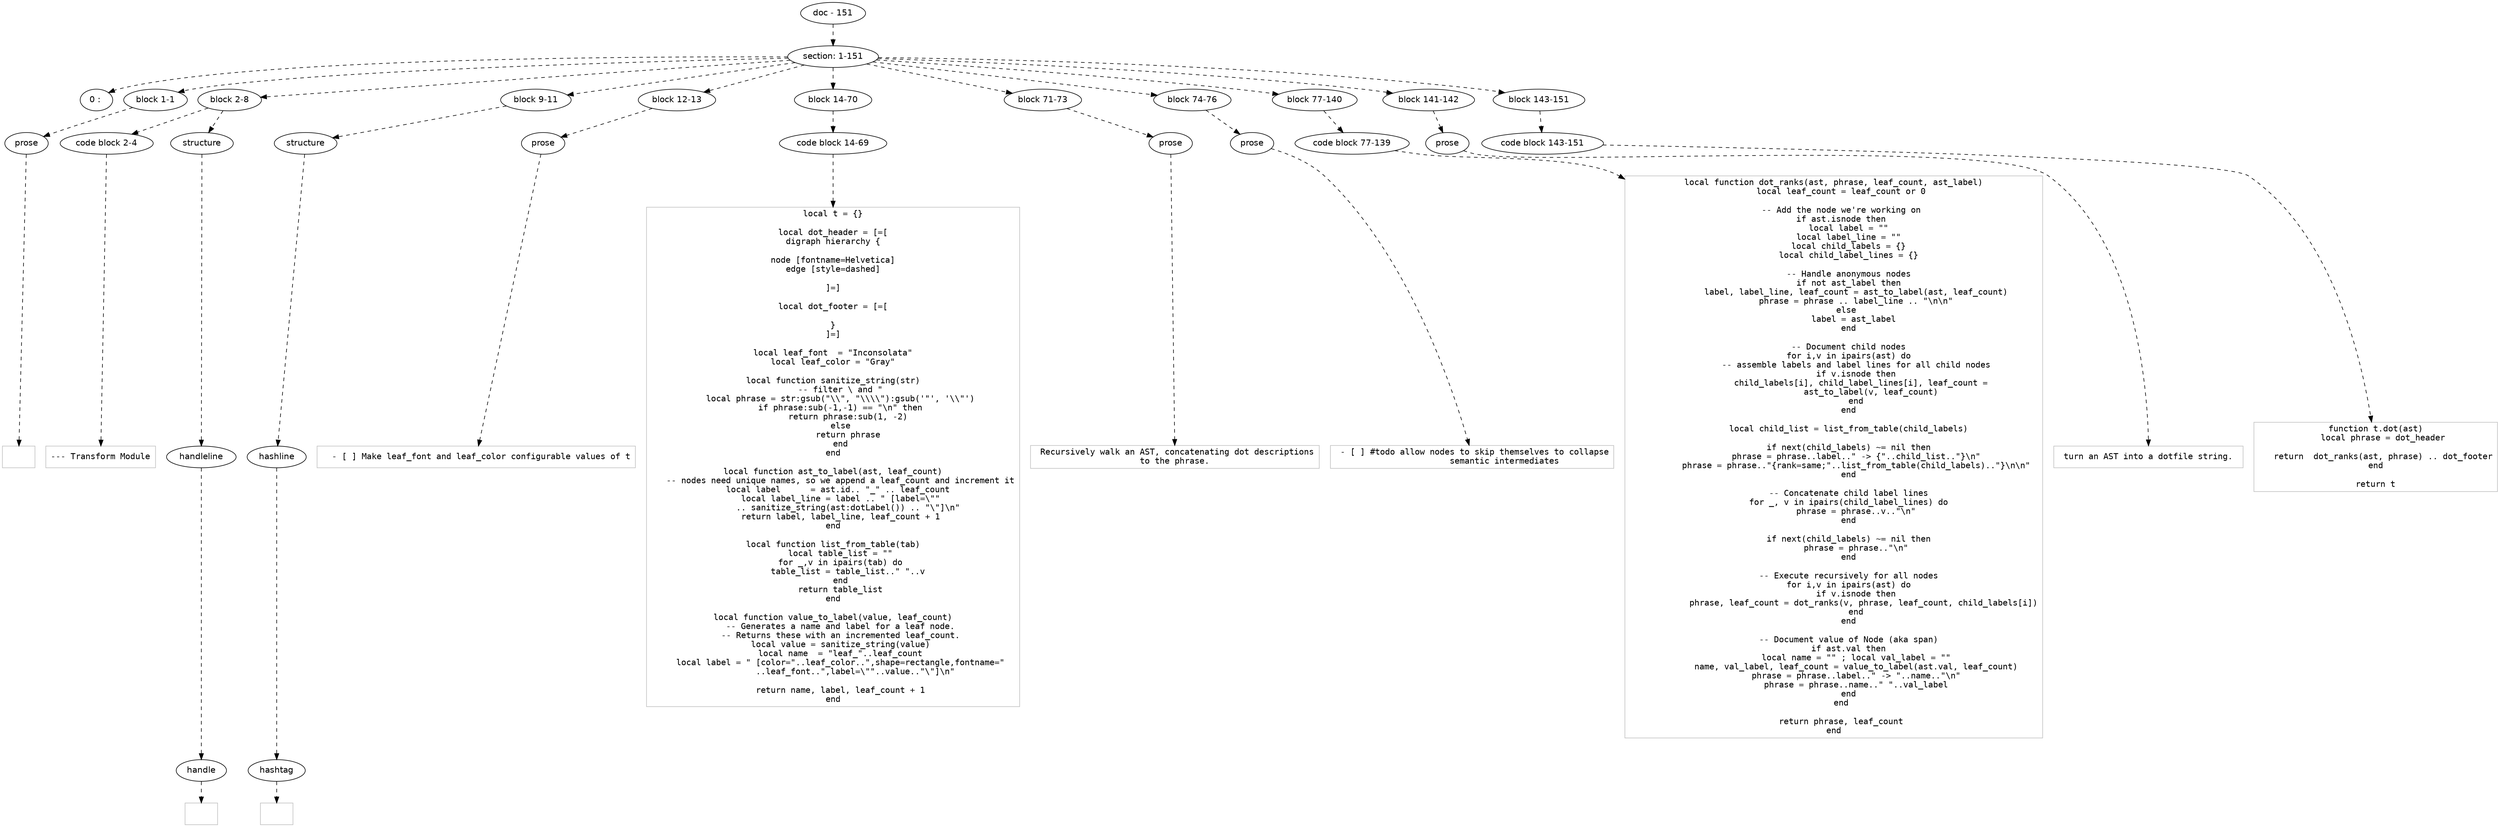 digraph hierarchy {

node [fontname=Helvetica]
edge [style=dashed]

doc_0 [label="doc - 151"]


doc_0 -> { section_1}
{rank=same; section_1}

section_1 [label="section: 1-151"]


section_1 -> { header_2 block_3 block_4 block_5 block_6 block_7 block_8 block_9 block_10 block_11 block_12}
{rank=same; header_2 block_3 block_4 block_5 block_6 block_7 block_8 block_9 block_10 block_11 block_12}

header_2 [label="0 : "]

block_3 [label="block 1-1"]

block_4 [label="block 2-8"]

block_5 [label="block 9-11"]

block_6 [label="block 12-13"]

block_7 [label="block 14-70"]

block_8 [label="block 71-73"]

block_9 [label="block 74-76"]

block_10 [label="block 77-140"]

block_11 [label="block 141-142"]

block_12 [label="block 143-151"]


block_3 -> { prose_13}
{rank=same; prose_13}

prose_13 [label="prose"]


prose_13 -> leaf_14
leaf_14  [color=Gray,shape=rectangle,fontname=Inconsolata,label=""]
block_4 -> { codeblock_15 structure_16}
{rank=same; codeblock_15 structure_16}

codeblock_15 [label="code block 2-4"]

structure_16 [label="structure"]


codeblock_15 -> leaf_17
leaf_17  [color=Gray,shape=rectangle,fontname=Inconsolata,label="--- Transform Module"]
structure_16 -> { handleline_18}
{rank=same; handleline_18}

handleline_18 [label="handleline"]


handleline_18 -> { handle_19}
{rank=same; handle_19}

handle_19 [label="handle"]


handle_19 -> leaf_20
leaf_20  [color=Gray,shape=rectangle,fontname=Inconsolata,label=""]
block_5 -> { structure_21}
{rank=same; structure_21}

structure_21 [label="structure"]


structure_21 -> { hashline_22}
{rank=same; hashline_22}

hashline_22 [label="hashline"]


hashline_22 -> { hashtag_23}
{rank=same; hashtag_23}

hashtag_23 [label="hashtag"]


hashtag_23 -> leaf_24
leaf_24  [color=Gray,shape=rectangle,fontname=Inconsolata,label=""]
block_6 -> { prose_25}
{rank=same; prose_25}

prose_25 [label="prose"]


prose_25 -> leaf_26
leaf_26  [color=Gray,shape=rectangle,fontname=Inconsolata,label="  - [ ] Make leaf_font and leaf_color configurable values of t
"]
block_7 -> { codeblock_27}
{rank=same; codeblock_27}

codeblock_27 [label="code block 14-69"]


codeblock_27 -> leaf_28
leaf_28  [color=Gray,shape=rectangle,fontname=Inconsolata,label="local t = {}

local dot_header = [=[
digraph hierarchy {

node [fontname=Helvetica]
edge [style=dashed]

]=]

local dot_footer = [=[

}
]=]

local leaf_font  = \"Inconsolata\"
local leaf_color = \"Gray\"

local function sanitize_string(str)
   -- filter \\ and \"
   local phrase = str:gsub(\"\\\\\", \"\\\\\\\\\"):gsub('\"', '\\\\\"')
   if phrase:sub(-1,-1) == \"\\n\" then
      return phrase:sub(1, -2)
   else
      return phrase
   end
end

local function ast_to_label(ast, leaf_count)
   -- nodes need unique names, so we append a leaf_count and increment it
   local label      = ast.id.. \"_\" .. leaf_count 
   local label_line = label .. \" [label=\\\"\"
      .. sanitize_string(ast:dotLabel()) .. \"\\\"]\\n\"
   return label, label_line, leaf_count + 1
end

local function list_from_table(tab)
   local table_list = \"\"
   for _,v in ipairs(tab) do
      table_list = table_list..\" \"..v
   end
   return table_list
end

local function value_to_label(value, leaf_count)
   -- Generates a name and label for a leaf node.
   -- Returns these with an incremented leaf_count.
   local value = sanitize_string(value)
   local name  = \"leaf_\"..leaf_count
   local label = \" [color=\"..leaf_color..\",shape=rectangle,fontname=\"
         ..leaf_font..\",label=\\\"\"..value..\"\\\"]\\n\"

   return name, label, leaf_count + 1
end"]
block_8 -> { prose_29}
{rank=same; prose_29}

prose_29 [label="prose"]


prose_29 -> leaf_30
leaf_30  [color=Gray,shape=rectangle,fontname=Inconsolata,label=" Recursively walk an AST, concatenating dot descriptions
 to the phrase. 
"]
block_9 -> { prose_31}
{rank=same; prose_31}

prose_31 [label="prose"]


prose_31 -> leaf_32
leaf_32  [color=Gray,shape=rectangle,fontname=Inconsolata,label=" - [ ] #todo allow nodes to skip themselves to collapse
             semantic intermediates
"]
block_10 -> { codeblock_33}
{rank=same; codeblock_33}

codeblock_33 [label="code block 77-139"]


codeblock_33 -> leaf_34
leaf_34  [color=Gray,shape=rectangle,fontname=Inconsolata,label="local function dot_ranks(ast, phrase, leaf_count, ast_label)
   local leaf_count = leaf_count or 0

   -- Add the node we're working on
   if ast.isnode then
      local label = \"\"
      local label_line = \"\"
      local child_labels = {}
      local child_label_lines = {}

      -- Handle anonymous nodes
      if not ast_label then
         label, label_line, leaf_count = ast_to_label(ast, leaf_count)
         phrase = phrase .. label_line .. \"\\n\\n\"
      else 
         label = ast_label 
      end

      -- Document child nodes
      for i,v in ipairs(ast) do
         -- assemble labels and label lines for all child nodes
         if v.isnode then
            child_labels[i], child_label_lines[i], leaf_count = 
               ast_to_label(v, leaf_count)
         end
      end

      local child_list = list_from_table(child_labels)

      if next(child_labels) ~= nil then
         phrase = phrase..label..\" -> {\"..child_list..\"}\\n\"
         phrase = phrase..\"{rank=same;\"..list_from_table(child_labels)..\"}\\n\\n\"
      end

      -- Concatenate child label lines
      for _, v in ipairs(child_label_lines) do
         phrase = phrase..v..\"\\n\"
      end

      if next(child_labels) ~= nil then
         phrase = phrase..\"\\n\"
      end

      -- Execute recursively for all nodes
      for i,v in ipairs(ast) do
         if v.isnode then
            phrase, leaf_count = dot_ranks(v, phrase, leaf_count, child_labels[i])
         end
      end

      -- Document value of Node (aka span)
      if ast.val then
         local name = \"\" ; local val_label = \"\"
         name, val_label, leaf_count = value_to_label(ast.val, leaf_count)
         phrase = phrase..label..\" -> \"..name..\"\\n\"
         phrase = phrase..name..\" \"..val_label
      end
   end

   return phrase, leaf_count
end"]
block_11 -> { prose_35}
{rank=same; prose_35}

prose_35 [label="prose"]


prose_35 -> leaf_36
leaf_36  [color=Gray,shape=rectangle,fontname=Inconsolata,label=" turn an AST into a dotfile string. 
"]
block_12 -> { codeblock_37}
{rank=same; codeblock_37}

codeblock_37 [label="code block 143-151"]


codeblock_37 -> leaf_38
leaf_38  [color=Gray,shape=rectangle,fontname=Inconsolata,label="function t.dot(ast)
   local phrase = dot_header

   return  dot_ranks(ast, phrase) .. dot_footer
end

return t"]

}
